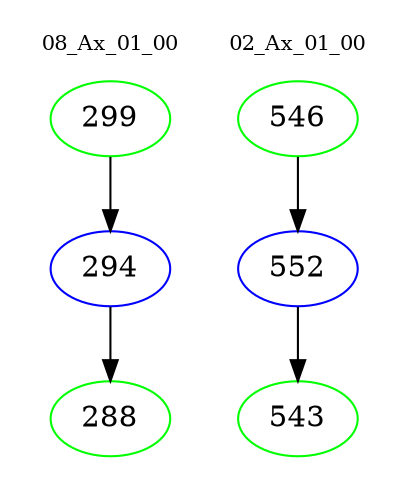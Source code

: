 digraph{
subgraph cluster_0 {
color = white
label = "08_Ax_01_00";
fontsize=10;
T0_299 [label="299", color="green"]
T0_299 -> T0_294 [color="black"]
T0_294 [label="294", color="blue"]
T0_294 -> T0_288 [color="black"]
T0_288 [label="288", color="green"]
}
subgraph cluster_1 {
color = white
label = "02_Ax_01_00";
fontsize=10;
T1_546 [label="546", color="green"]
T1_546 -> T1_552 [color="black"]
T1_552 [label="552", color="blue"]
T1_552 -> T1_543 [color="black"]
T1_543 [label="543", color="green"]
}
}
